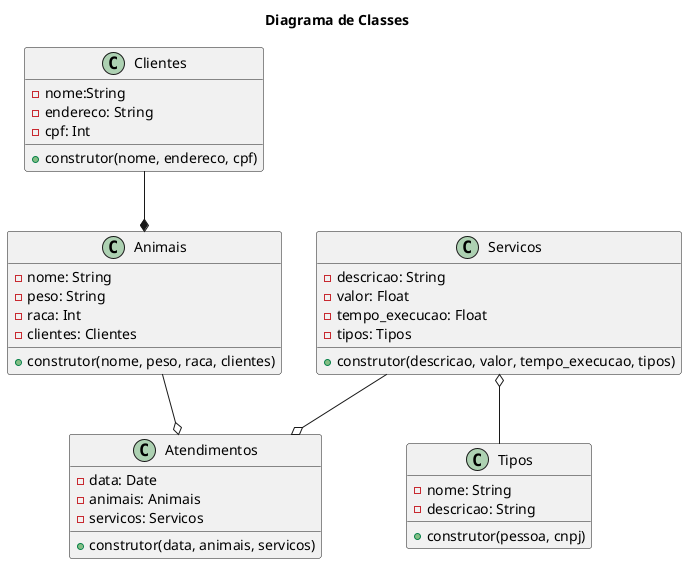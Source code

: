 @startuml herenca composicao

title Diagrama de Classes

class Clientes{
    - nome:String 
    - endereco: String
    - cpf: Int 
    + construtor(nome, endereco, cpf)
}

/' Um animal pertence somente a um cliente  '/
class Animais{
    - nome: String 
    - peso: String
    - raca: Int 
    - clientes: Clientes
    + construtor(nome, peso, raca, clientes)
}

class Atendimentos{
    - data: Date 
    - animais: Animais
    - servicos: Servicos
    + construtor(data, animais, servicos)
}

/' Um servico pode ter mais de um tipo  '/
class Servicos{
    - descricao: String
    - valor: Float
    - tempo_execucao: Float
    - tipos: Tipos
    + construtor(descricao, valor, tempo_execucao, tipos)
}

class Tipos{
    - nome: String
    - descricao: String
    + construtor(pessoa, cnpj)
}

Clientes --* Animais
Servicos o-- Tipos
Animais --o Atendimentos
Servicos --o Atendimentos


@enduml